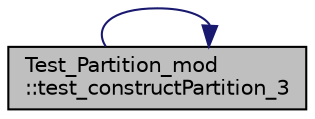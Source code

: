 digraph "Test_Partition_mod::test_constructPartition_3"
{
 // LATEX_PDF_SIZE
  edge [fontname="Helvetica",fontsize="10",labelfontname="Helvetica",labelfontsize="10"];
  node [fontname="Helvetica",fontsize="10",shape=record];
  rankdir="RL";
  Node1 [label="Test_Partition_mod\l::test_constructPartition_3",height=0.2,width=0.4,color="black", fillcolor="grey75", style="filled", fontcolor="black",tooltip="For a very limited input nemax, Partition() must return ne = nemax."];
  Node1 -> Node1 [dir="back",color="midnightblue",fontsize="10",style="solid",fontname="Helvetica"];
}
